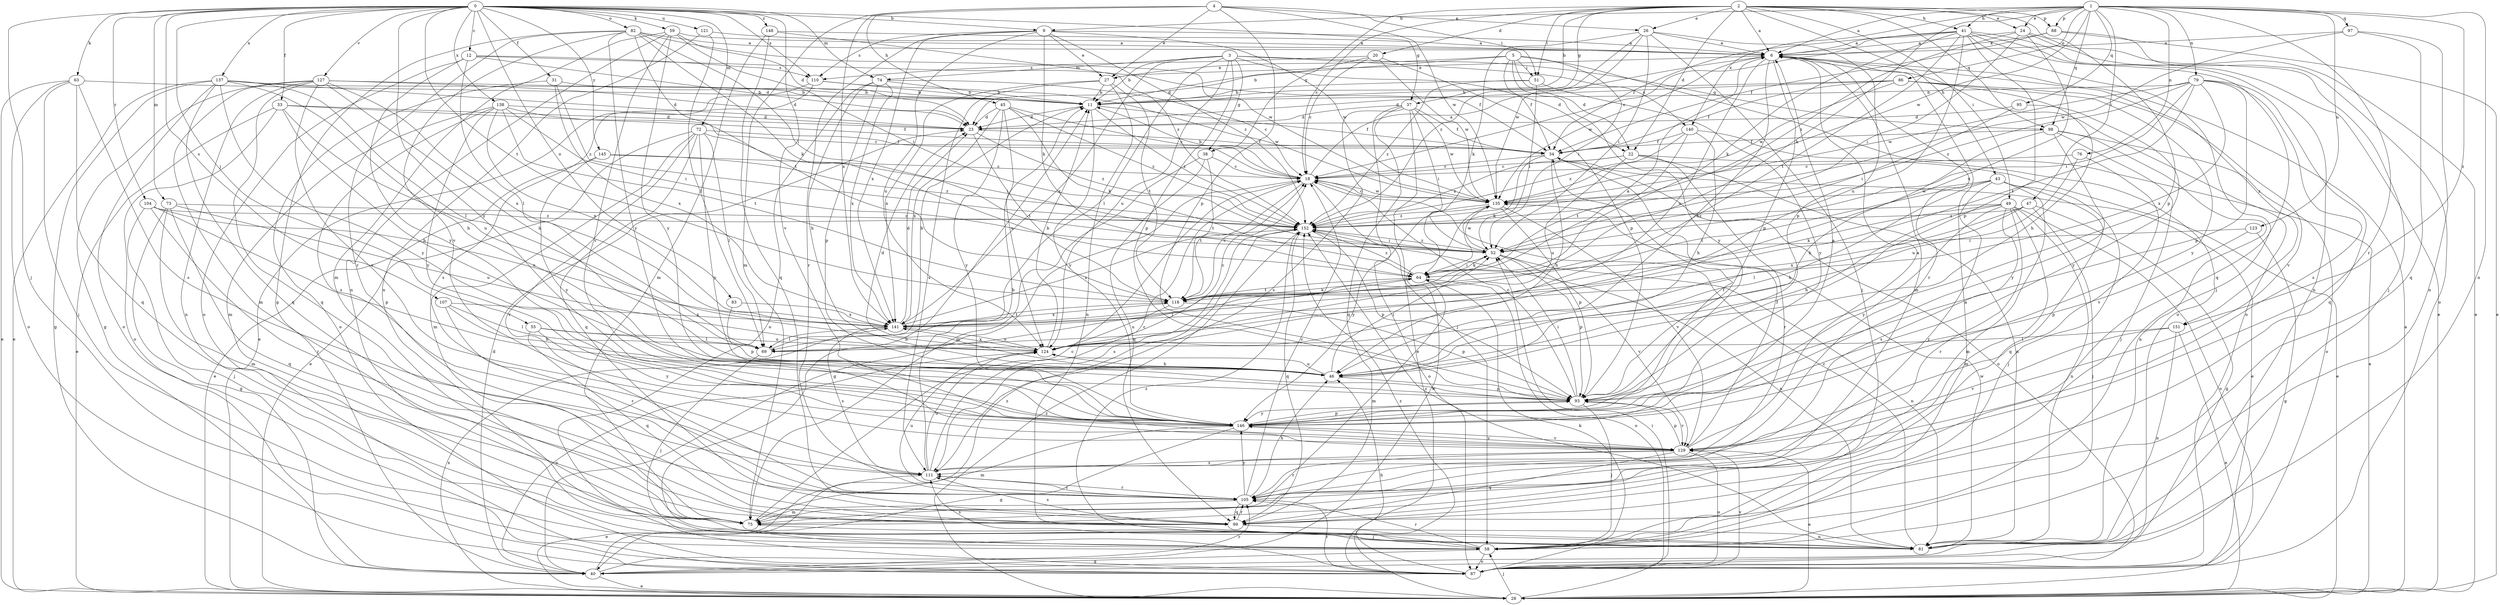 strict digraph  {
0;
1;
2;
3;
4;
5;
6;
9;
11;
12;
18;
20;
22;
23;
24;
26;
27;
28;
31;
33;
34;
37;
38;
40;
41;
43;
45;
46;
47;
49;
51;
52;
55;
58;
59;
63;
64;
69;
72;
73;
74;
75;
76;
79;
81;
82;
83;
86;
87;
88;
93;
95;
97;
98;
99;
104;
105;
107;
110;
111;
118;
121;
123;
124;
127;
129;
135;
137;
138;
140;
141;
145;
146;
148;
151;
152;
0 -> 9  [label=b];
0 -> 12  [label=c];
0 -> 31  [label=f];
0 -> 33  [label=f];
0 -> 37  [label=g];
0 -> 55  [label=j];
0 -> 58  [label=j];
0 -> 59  [label=k];
0 -> 63  [label=k];
0 -> 72  [label=m];
0 -> 73  [label=m];
0 -> 74  [label=m];
0 -> 82  [label=o];
0 -> 83  [label=o];
0 -> 104  [label=r];
0 -> 107  [label=s];
0 -> 110  [label=s];
0 -> 118  [label=t];
0 -> 121  [label=u];
0 -> 127  [label=v];
0 -> 129  [label=v];
0 -> 137  [label=x];
0 -> 138  [label=x];
0 -> 145  [label=y];
0 -> 146  [label=y];
0 -> 148  [label=z];
1 -> 6  [label=a];
1 -> 9  [label=b];
1 -> 24  [label=e];
1 -> 41  [label=h];
1 -> 47  [label=i];
1 -> 64  [label=k];
1 -> 76  [label=n];
1 -> 79  [label=n];
1 -> 81  [label=n];
1 -> 86  [label=o];
1 -> 88  [label=p];
1 -> 95  [label=q];
1 -> 97  [label=q];
1 -> 98  [label=q];
1 -> 105  [label=r];
1 -> 123  [label=u];
1 -> 135  [label=w];
1 -> 140  [label=x];
1 -> 151  [label=z];
2 -> 6  [label=a];
2 -> 11  [label=b];
2 -> 18  [label=c];
2 -> 20  [label=d];
2 -> 22  [label=d];
2 -> 24  [label=e];
2 -> 26  [label=e];
2 -> 37  [label=g];
2 -> 38  [label=g];
2 -> 41  [label=h];
2 -> 43  [label=h];
2 -> 49  [label=i];
2 -> 51  [label=i];
2 -> 88  [label=p];
2 -> 93  [label=p];
2 -> 98  [label=q];
3 -> 11  [label=b];
3 -> 22  [label=d];
3 -> 38  [label=g];
3 -> 69  [label=l];
3 -> 74  [label=m];
3 -> 93  [label=p];
3 -> 98  [label=q];
3 -> 124  [label=u];
3 -> 140  [label=x];
3 -> 141  [label=x];
4 -> 26  [label=e];
4 -> 27  [label=e];
4 -> 45  [label=h];
4 -> 51  [label=i];
4 -> 75  [label=m];
4 -> 93  [label=p];
4 -> 135  [label=w];
4 -> 141  [label=x];
5 -> 22  [label=d];
5 -> 23  [label=d];
5 -> 27  [label=e];
5 -> 34  [label=f];
5 -> 51  [label=i];
5 -> 52  [label=i];
5 -> 87  [label=o];
5 -> 146  [label=y];
6 -> 27  [label=e];
6 -> 46  [label=h];
6 -> 75  [label=m];
6 -> 87  [label=o];
6 -> 93  [label=p];
6 -> 105  [label=r];
6 -> 124  [label=u];
6 -> 135  [label=w];
6 -> 151  [label=z];
9 -> 6  [label=a];
9 -> 27  [label=e];
9 -> 64  [label=k];
9 -> 105  [label=r];
9 -> 110  [label=s];
9 -> 124  [label=u];
9 -> 135  [label=w];
9 -> 141  [label=x];
9 -> 152  [label=z];
11 -> 23  [label=d];
11 -> 34  [label=f];
11 -> 146  [label=y];
11 -> 152  [label=z];
12 -> 23  [label=d];
12 -> 34  [label=f];
12 -> 69  [label=l];
12 -> 87  [label=o];
12 -> 110  [label=s];
12 -> 146  [label=y];
18 -> 6  [label=a];
18 -> 11  [label=b];
18 -> 40  [label=g];
18 -> 87  [label=o];
18 -> 118  [label=t];
18 -> 135  [label=w];
20 -> 11  [label=b];
20 -> 18  [label=c];
20 -> 93  [label=p];
20 -> 110  [label=s];
20 -> 135  [label=w];
22 -> 18  [label=c];
22 -> 28  [label=e];
22 -> 81  [label=n];
22 -> 105  [label=r];
22 -> 124  [label=u];
22 -> 152  [label=z];
23 -> 34  [label=f];
23 -> 118  [label=t];
23 -> 152  [label=z];
24 -> 6  [label=a];
24 -> 28  [label=e];
24 -> 52  [label=i];
24 -> 58  [label=j];
24 -> 141  [label=x];
24 -> 152  [label=z];
26 -> 6  [label=a];
26 -> 52  [label=i];
26 -> 58  [label=j];
26 -> 64  [label=k];
26 -> 93  [label=p];
26 -> 135  [label=w];
26 -> 152  [label=z];
27 -> 11  [label=b];
27 -> 81  [label=n];
27 -> 111  [label=s];
27 -> 118  [label=t];
27 -> 141  [label=x];
28 -> 6  [label=a];
28 -> 52  [label=i];
28 -> 58  [label=j];
28 -> 141  [label=x];
28 -> 152  [label=z];
31 -> 11  [label=b];
31 -> 87  [label=o];
31 -> 141  [label=x];
31 -> 152  [label=z];
33 -> 23  [label=d];
33 -> 28  [label=e];
33 -> 34  [label=f];
33 -> 46  [label=h];
33 -> 87  [label=o];
33 -> 124  [label=u];
34 -> 18  [label=c];
34 -> 28  [label=e];
34 -> 46  [label=h];
34 -> 64  [label=k];
34 -> 87  [label=o];
37 -> 23  [label=d];
37 -> 28  [label=e];
37 -> 34  [label=f];
37 -> 52  [label=i];
37 -> 58  [label=j];
37 -> 99  [label=q];
37 -> 111  [label=s];
37 -> 135  [label=w];
38 -> 18  [label=c];
38 -> 75  [label=m];
38 -> 99  [label=q];
38 -> 118  [label=t];
40 -> 23  [label=d];
40 -> 28  [label=e];
40 -> 105  [label=r];
40 -> 124  [label=u];
40 -> 135  [label=w];
40 -> 152  [label=z];
41 -> 6  [label=a];
41 -> 18  [label=c];
41 -> 28  [label=e];
41 -> 34  [label=f];
41 -> 58  [label=j];
41 -> 64  [label=k];
41 -> 81  [label=n];
41 -> 93  [label=p];
41 -> 99  [label=q];
41 -> 118  [label=t];
41 -> 124  [label=u];
43 -> 46  [label=h];
43 -> 58  [label=j];
43 -> 75  [label=m];
43 -> 99  [label=q];
43 -> 105  [label=r];
43 -> 118  [label=t];
43 -> 135  [label=w];
45 -> 18  [label=c];
45 -> 23  [label=d];
45 -> 64  [label=k];
45 -> 124  [label=u];
45 -> 141  [label=x];
45 -> 146  [label=y];
45 -> 152  [label=z];
46 -> 23  [label=d];
46 -> 52  [label=i];
46 -> 93  [label=p];
46 -> 124  [label=u];
47 -> 40  [label=g];
47 -> 58  [label=j];
47 -> 69  [label=l];
47 -> 141  [label=x];
47 -> 152  [label=z];
49 -> 46  [label=h];
49 -> 64  [label=k];
49 -> 75  [label=m];
49 -> 81  [label=n];
49 -> 87  [label=o];
49 -> 105  [label=r];
49 -> 111  [label=s];
49 -> 146  [label=y];
49 -> 152  [label=z];
51 -> 11  [label=b];
51 -> 52  [label=i];
51 -> 146  [label=y];
51 -> 152  [label=z];
52 -> 64  [label=k];
52 -> 81  [label=n];
52 -> 93  [label=p];
52 -> 129  [label=v];
52 -> 135  [label=w];
52 -> 152  [label=z];
55 -> 69  [label=l];
55 -> 99  [label=q];
55 -> 124  [label=u];
55 -> 146  [label=y];
58 -> 6  [label=a];
58 -> 40  [label=g];
58 -> 87  [label=o];
58 -> 105  [label=r];
58 -> 152  [label=z];
59 -> 6  [label=a];
59 -> 23  [label=d];
59 -> 52  [label=i];
59 -> 75  [label=m];
59 -> 81  [label=n];
59 -> 129  [label=v];
59 -> 146  [label=y];
63 -> 11  [label=b];
63 -> 28  [label=e];
63 -> 58  [label=j];
63 -> 87  [label=o];
63 -> 99  [label=q];
63 -> 111  [label=s];
64 -> 52  [label=i];
64 -> 69  [label=l];
64 -> 75  [label=m];
64 -> 87  [label=o];
64 -> 118  [label=t];
64 -> 152  [label=z];
69 -> 11  [label=b];
69 -> 58  [label=j];
72 -> 28  [label=e];
72 -> 34  [label=f];
72 -> 52  [label=i];
72 -> 69  [label=l];
72 -> 75  [label=m];
72 -> 99  [label=q];
72 -> 105  [label=r];
72 -> 146  [label=y];
73 -> 40  [label=g];
73 -> 75  [label=m];
73 -> 99  [label=q];
73 -> 124  [label=u];
73 -> 152  [label=z];
74 -> 11  [label=b];
74 -> 18  [label=c];
74 -> 46  [label=h];
74 -> 87  [label=o];
74 -> 93  [label=p];
74 -> 141  [label=x];
75 -> 18  [label=c];
75 -> 58  [label=j];
76 -> 18  [label=c];
76 -> 124  [label=u];
76 -> 129  [label=v];
79 -> 11  [label=b];
79 -> 52  [label=i];
79 -> 93  [label=p];
79 -> 99  [label=q];
79 -> 111  [label=s];
79 -> 118  [label=t];
79 -> 135  [label=w];
79 -> 141  [label=x];
79 -> 152  [label=z];
81 -> 18  [label=c];
81 -> 111  [label=s];
81 -> 135  [label=w];
81 -> 152  [label=z];
82 -> 6  [label=a];
82 -> 40  [label=g];
82 -> 52  [label=i];
82 -> 64  [label=k];
82 -> 105  [label=r];
82 -> 118  [label=t];
82 -> 129  [label=v];
82 -> 135  [label=w];
82 -> 146  [label=y];
83 -> 93  [label=p];
83 -> 141  [label=x];
86 -> 11  [label=b];
86 -> 23  [label=d];
86 -> 34  [label=f];
86 -> 46  [label=h];
86 -> 129  [label=v];
86 -> 135  [label=w];
86 -> 146  [label=y];
87 -> 11  [label=b];
87 -> 46  [label=h];
87 -> 64  [label=k];
87 -> 105  [label=r];
87 -> 129  [label=v];
87 -> 152  [label=z];
88 -> 6  [label=a];
88 -> 28  [label=e];
88 -> 34  [label=f];
88 -> 87  [label=o];
93 -> 18  [label=c];
93 -> 52  [label=i];
93 -> 58  [label=j];
93 -> 129  [label=v];
93 -> 146  [label=y];
95 -> 23  [label=d];
95 -> 52  [label=i];
95 -> 146  [label=y];
97 -> 6  [label=a];
97 -> 81  [label=n];
97 -> 99  [label=q];
97 -> 135  [label=w];
98 -> 34  [label=f];
98 -> 46  [label=h];
98 -> 58  [label=j];
98 -> 81  [label=n];
98 -> 87  [label=o];
98 -> 146  [label=y];
99 -> 81  [label=n];
99 -> 105  [label=r];
99 -> 111  [label=s];
104 -> 58  [label=j];
104 -> 93  [label=p];
104 -> 105  [label=r];
104 -> 141  [label=x];
104 -> 152  [label=z];
105 -> 18  [label=c];
105 -> 46  [label=h];
105 -> 75  [label=m];
105 -> 99  [label=q];
105 -> 111  [label=s];
105 -> 124  [label=u];
105 -> 146  [label=y];
107 -> 46  [label=h];
107 -> 69  [label=l];
107 -> 105  [label=r];
107 -> 141  [label=x];
110 -> 11  [label=b];
110 -> 28  [label=e];
110 -> 111  [label=s];
110 -> 135  [label=w];
111 -> 11  [label=b];
111 -> 18  [label=c];
111 -> 28  [label=e];
111 -> 105  [label=r];
111 -> 124  [label=u];
118 -> 18  [label=c];
118 -> 64  [label=k];
118 -> 93  [label=p];
118 -> 124  [label=u];
118 -> 141  [label=x];
121 -> 6  [label=a];
121 -> 69  [label=l];
121 -> 81  [label=n];
123 -> 40  [label=g];
123 -> 52  [label=i];
123 -> 93  [label=p];
124 -> 11  [label=b];
124 -> 18  [label=c];
124 -> 46  [label=h];
124 -> 141  [label=x];
127 -> 11  [label=b];
127 -> 23  [label=d];
127 -> 40  [label=g];
127 -> 46  [label=h];
127 -> 75  [label=m];
127 -> 81  [label=n];
127 -> 99  [label=q];
127 -> 129  [label=v];
127 -> 141  [label=x];
129 -> 6  [label=a];
129 -> 28  [label=e];
129 -> 34  [label=f];
129 -> 87  [label=o];
129 -> 93  [label=p];
129 -> 99  [label=q];
129 -> 105  [label=r];
129 -> 111  [label=s];
129 -> 146  [label=y];
135 -> 18  [label=c];
135 -> 93  [label=p];
135 -> 129  [label=v];
135 -> 146  [label=y];
135 -> 152  [label=z];
137 -> 11  [label=b];
137 -> 23  [label=d];
137 -> 28  [label=e];
137 -> 40  [label=g];
137 -> 46  [label=h];
137 -> 69  [label=l];
137 -> 87  [label=o];
137 -> 99  [label=q];
137 -> 146  [label=y];
138 -> 18  [label=c];
138 -> 23  [label=d];
138 -> 52  [label=i];
138 -> 75  [label=m];
138 -> 111  [label=s];
138 -> 118  [label=t];
138 -> 141  [label=x];
138 -> 146  [label=y];
140 -> 28  [label=e];
140 -> 34  [label=f];
140 -> 46  [label=h];
140 -> 118  [label=t];
140 -> 152  [label=z];
141 -> 6  [label=a];
141 -> 23  [label=d];
141 -> 69  [label=l];
141 -> 111  [label=s];
141 -> 118  [label=t];
141 -> 124  [label=u];
141 -> 152  [label=z];
145 -> 18  [label=c];
145 -> 28  [label=e];
145 -> 146  [label=y];
145 -> 152  [label=z];
146 -> 6  [label=a];
146 -> 34  [label=f];
146 -> 40  [label=g];
146 -> 75  [label=m];
146 -> 93  [label=p];
146 -> 129  [label=v];
148 -> 6  [label=a];
148 -> 75  [label=m];
148 -> 99  [label=q];
148 -> 152  [label=z];
151 -> 28  [label=e];
151 -> 69  [label=l];
151 -> 81  [label=n];
151 -> 129  [label=v];
152 -> 52  [label=i];
152 -> 81  [label=n];
152 -> 93  [label=p];
152 -> 99  [label=q];
152 -> 111  [label=s];
}
